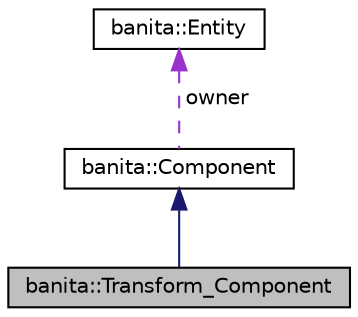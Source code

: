 digraph "banita::Transform_Component"
{
 // LATEX_PDF_SIZE
  edge [fontname="Helvetica",fontsize="10",labelfontname="Helvetica",labelfontsize="10"];
  node [fontname="Helvetica",fontsize="10",shape=record];
  Node2 [label="banita::Transform_Component",height=0.2,width=0.4,color="black", fillcolor="grey75", style="filled", fontcolor="black",tooltip=" "];
  Node3 -> Node2 [dir="back",color="midnightblue",fontsize="10",style="solid",fontname="Helvetica"];
  Node3 [label="banita::Component",height=0.2,width=0.4,color="black", fillcolor="white", style="filled",URL="$d7/dda/classbanita_1_1_component.html",tooltip=" "];
  Node4 -> Node3 [dir="back",color="darkorchid3",fontsize="10",style="dashed",label=" owner" ,fontname="Helvetica"];
  Node4 [label="banita::Entity",height=0.2,width=0.4,color="black", fillcolor="white", style="filled",URL="$db/d9f/classbanita_1_1_entity.html",tooltip=" "];
}
